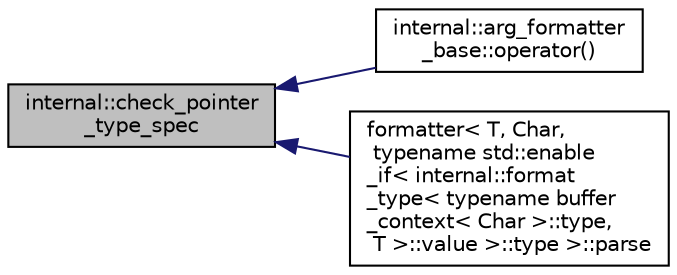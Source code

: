 digraph "internal::check_pointer_type_spec"
{
  edge [fontname="Helvetica",fontsize="10",labelfontname="Helvetica",labelfontsize="10"];
  node [fontname="Helvetica",fontsize="10",shape=record];
  rankdir="LR";
  Node1 [label="internal::check_pointer\l_type_spec",height=0.2,width=0.4,color="black", fillcolor="grey75", style="filled" fontcolor="black"];
  Node1 -> Node2 [dir="back",color="midnightblue",fontsize="10",style="solid",fontname="Helvetica"];
  Node2 [label="internal::arg_formatter\l_base::operator()",height=0.2,width=0.4,color="black", fillcolor="white", style="filled",URL="$classinternal_1_1arg__formatter__base.html#a77a4267b70ae9bd069e6134a7b2af862"];
  Node1 -> Node3 [dir="back",color="midnightblue",fontsize="10",style="solid",fontname="Helvetica"];
  Node3 [label="formatter\< T, Char,\l typename std::enable\l_if\< internal::format\l_type\< typename buffer\l_context\< Char \>::type,\l T \>::value \>::type \>::parse",height=0.2,width=0.4,color="black", fillcolor="white", style="filled",URL="$structformatter_3_01_t_00_01_char_00_01typename_01std_1_1enable__if_3_01internal_1_1format__typeef2b7d59b5441fbead72290e06693dea.html#ae66fc4d23664a9533b055208fa9692bf"];
}
